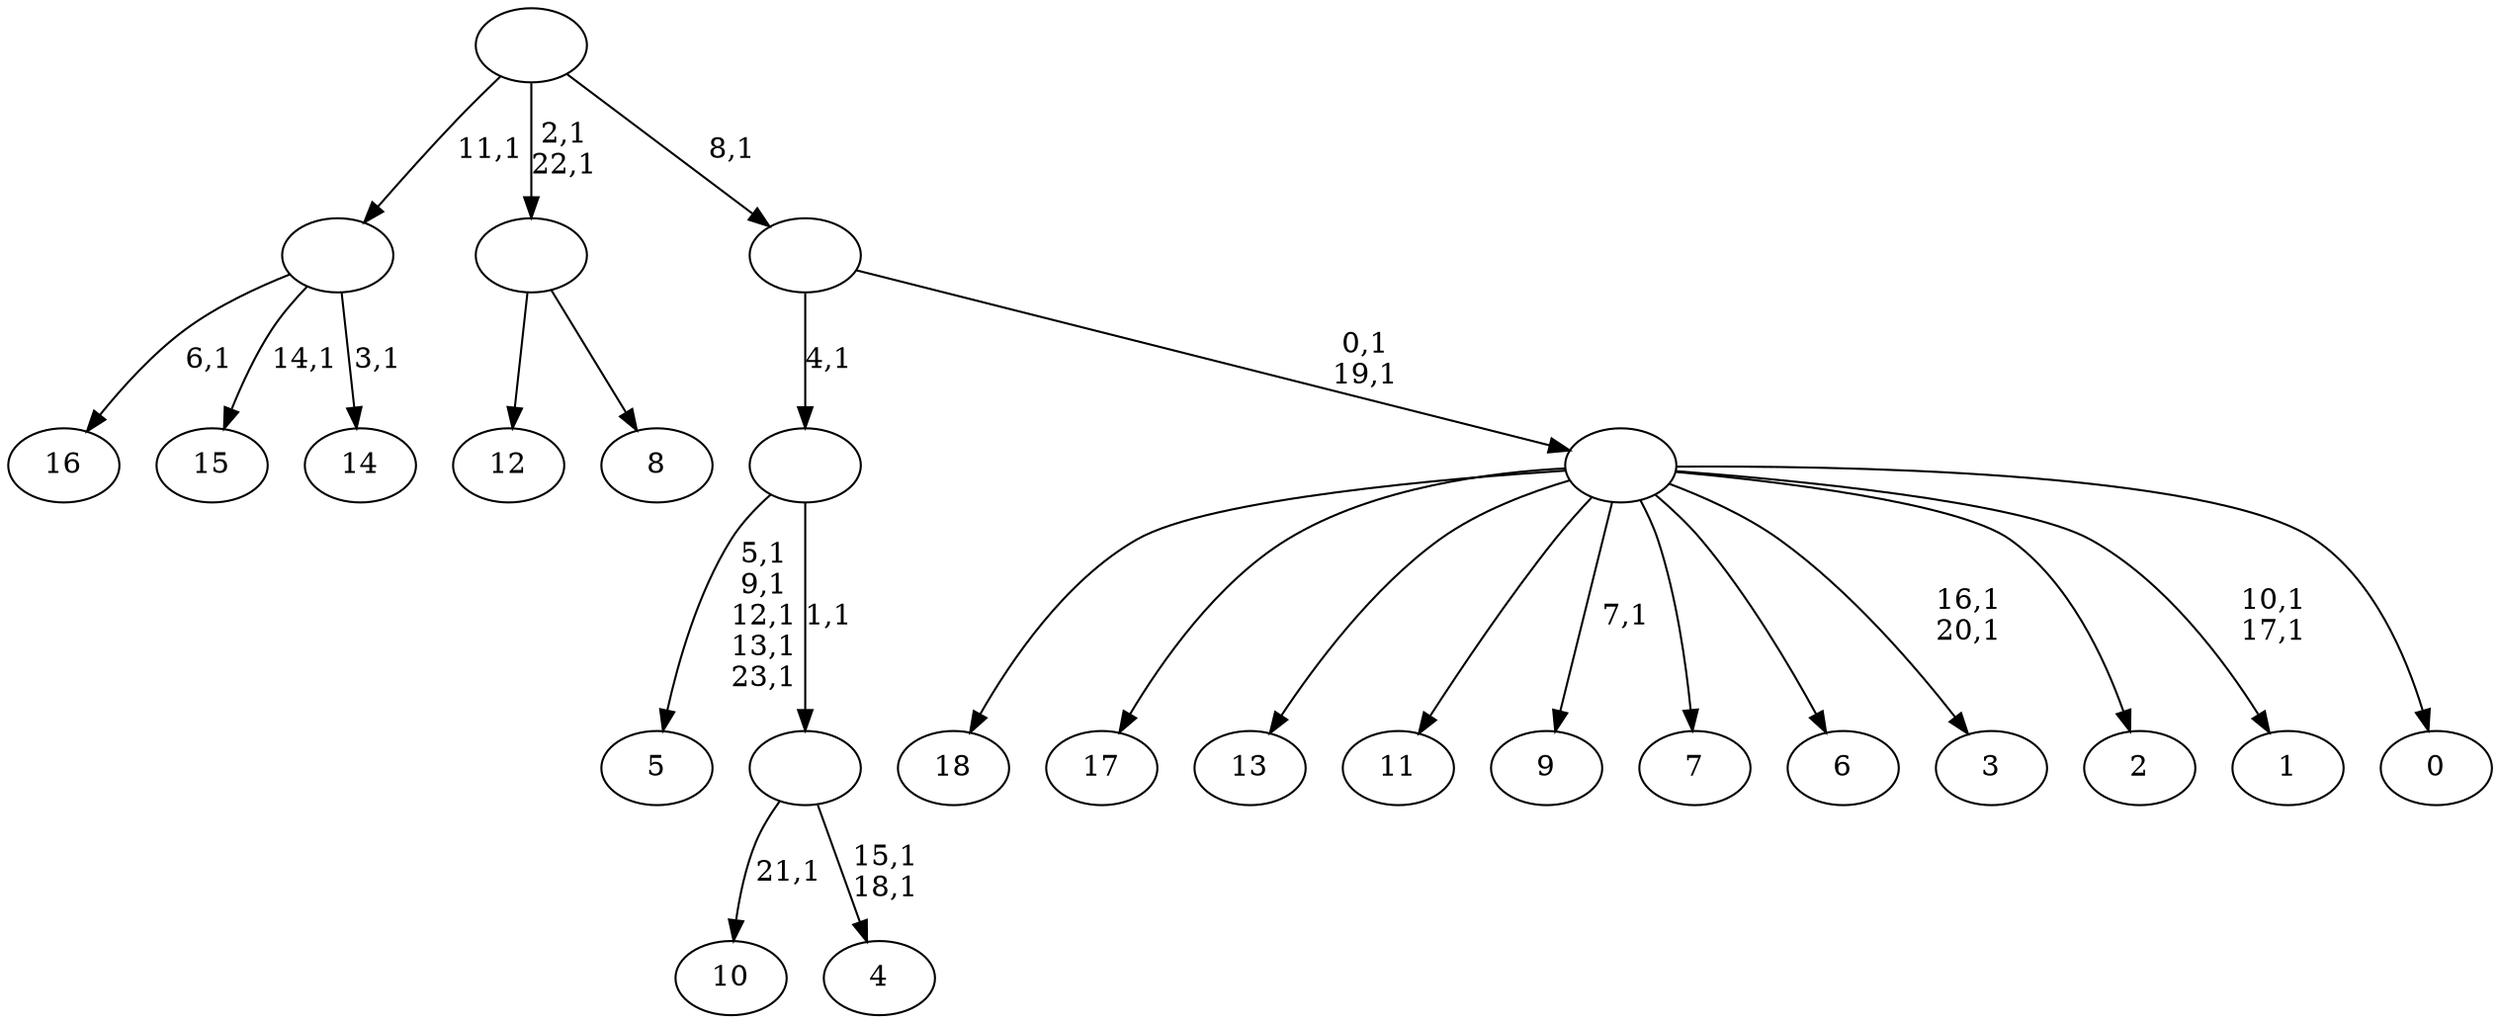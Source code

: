 digraph T {
	43 [label="18"]
	42 [label="17"]
	41 [label="16"]
	39 [label="15"]
	37 [label="14"]
	35 [label=""]
	34 [label="13"]
	33 [label="12"]
	32 [label="11"]
	31 [label="10"]
	29 [label="9"]
	27 [label="8"]
	26 [label=""]
	24 [label="7"]
	23 [label="6"]
	22 [label="5"]
	16 [label="4"]
	13 [label=""]
	12 [label=""]
	11 [label="3"]
	8 [label="2"]
	7 [label="1"]
	4 [label="0"]
	3 [label=""]
	1 [label=""]
	0 [label=""]
	35 -> 37 [label="3,1"]
	35 -> 39 [label="14,1"]
	35 -> 41 [label="6,1"]
	26 -> 33 [label=""]
	26 -> 27 [label=""]
	13 -> 16 [label="15,1\n18,1"]
	13 -> 31 [label="21,1"]
	12 -> 22 [label="5,1\n9,1\n12,1\n13,1\n23,1"]
	12 -> 13 [label="1,1"]
	3 -> 7 [label="10,1\n17,1"]
	3 -> 11 [label="16,1\n20,1"]
	3 -> 29 [label="7,1"]
	3 -> 43 [label=""]
	3 -> 42 [label=""]
	3 -> 34 [label=""]
	3 -> 32 [label=""]
	3 -> 24 [label=""]
	3 -> 23 [label=""]
	3 -> 8 [label=""]
	3 -> 4 [label=""]
	1 -> 3 [label="0,1\n19,1"]
	1 -> 12 [label="4,1"]
	0 -> 26 [label="2,1\n22,1"]
	0 -> 35 [label="11,1"]
	0 -> 1 [label="8,1"]
}
